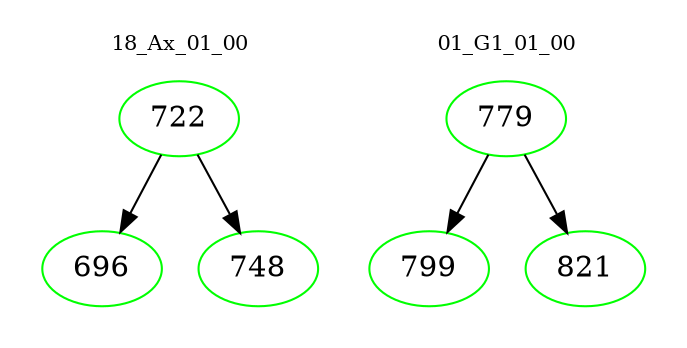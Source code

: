 digraph{
subgraph cluster_0 {
color = white
label = "18_Ax_01_00";
fontsize=10;
T0_722 [label="722", color="green"]
T0_722 -> T0_696 [color="black"]
T0_696 [label="696", color="green"]
T0_722 -> T0_748 [color="black"]
T0_748 [label="748", color="green"]
}
subgraph cluster_1 {
color = white
label = "01_G1_01_00";
fontsize=10;
T1_779 [label="779", color="green"]
T1_779 -> T1_799 [color="black"]
T1_799 [label="799", color="green"]
T1_779 -> T1_821 [color="black"]
T1_821 [label="821", color="green"]
}
}
